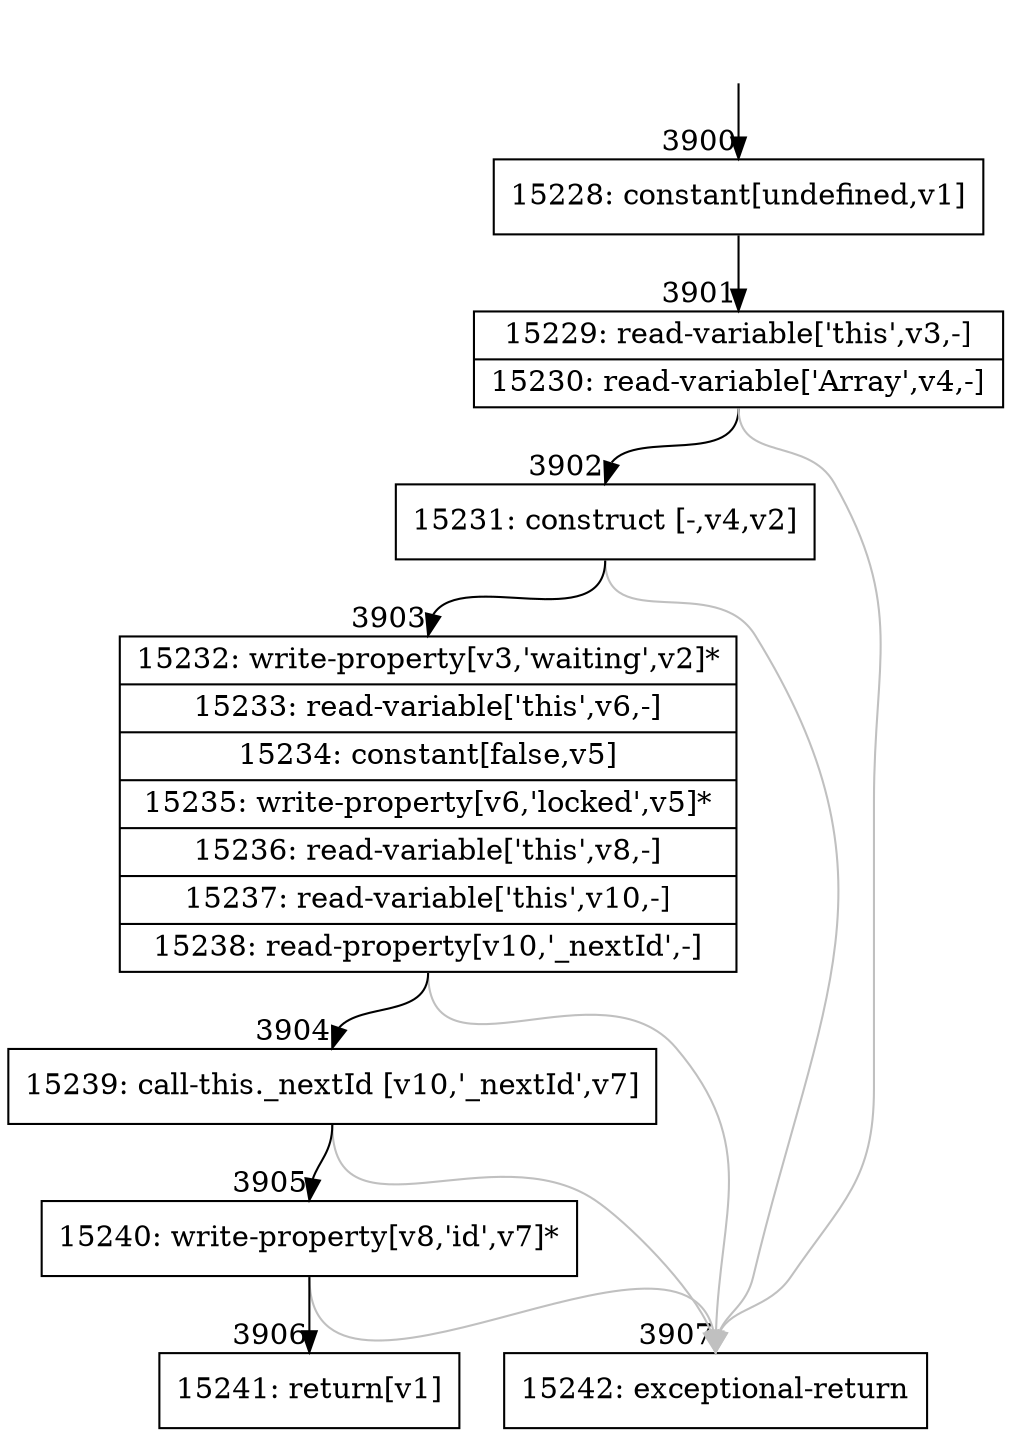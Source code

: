 digraph {
rankdir="TD"
BB_entry296[shape=none,label=""];
BB_entry296 -> BB3900 [tailport=s, headport=n, headlabel="    3900"]
BB3900 [shape=record label="{15228: constant[undefined,v1]}" ] 
BB3900 -> BB3901 [tailport=s, headport=n, headlabel="      3901"]
BB3901 [shape=record label="{15229: read-variable['this',v3,-]|15230: read-variable['Array',v4,-]}" ] 
BB3901 -> BB3902 [tailport=s, headport=n, headlabel="      3902"]
BB3901 -> BB3907 [tailport=s, headport=n, color=gray, headlabel="      3907"]
BB3902 [shape=record label="{15231: construct [-,v4,v2]}" ] 
BB3902 -> BB3903 [tailport=s, headport=n, headlabel="      3903"]
BB3902 -> BB3907 [tailport=s, headport=n, color=gray]
BB3903 [shape=record label="{15232: write-property[v3,'waiting',v2]*|15233: read-variable['this',v6,-]|15234: constant[false,v5]|15235: write-property[v6,'locked',v5]*|15236: read-variable['this',v8,-]|15237: read-variable['this',v10,-]|15238: read-property[v10,'_nextId',-]}" ] 
BB3903 -> BB3904 [tailport=s, headport=n, headlabel="      3904"]
BB3903 -> BB3907 [tailport=s, headport=n, color=gray]
BB3904 [shape=record label="{15239: call-this._nextId [v10,'_nextId',v7]}" ] 
BB3904 -> BB3905 [tailport=s, headport=n, headlabel="      3905"]
BB3904 -> BB3907 [tailport=s, headport=n, color=gray]
BB3905 [shape=record label="{15240: write-property[v8,'id',v7]*}" ] 
BB3905 -> BB3906 [tailport=s, headport=n, headlabel="      3906"]
BB3905 -> BB3907 [tailport=s, headport=n, color=gray]
BB3906 [shape=record label="{15241: return[v1]}" ] 
BB3907 [shape=record label="{15242: exceptional-return}" ] 
//#$~ 2606
}
